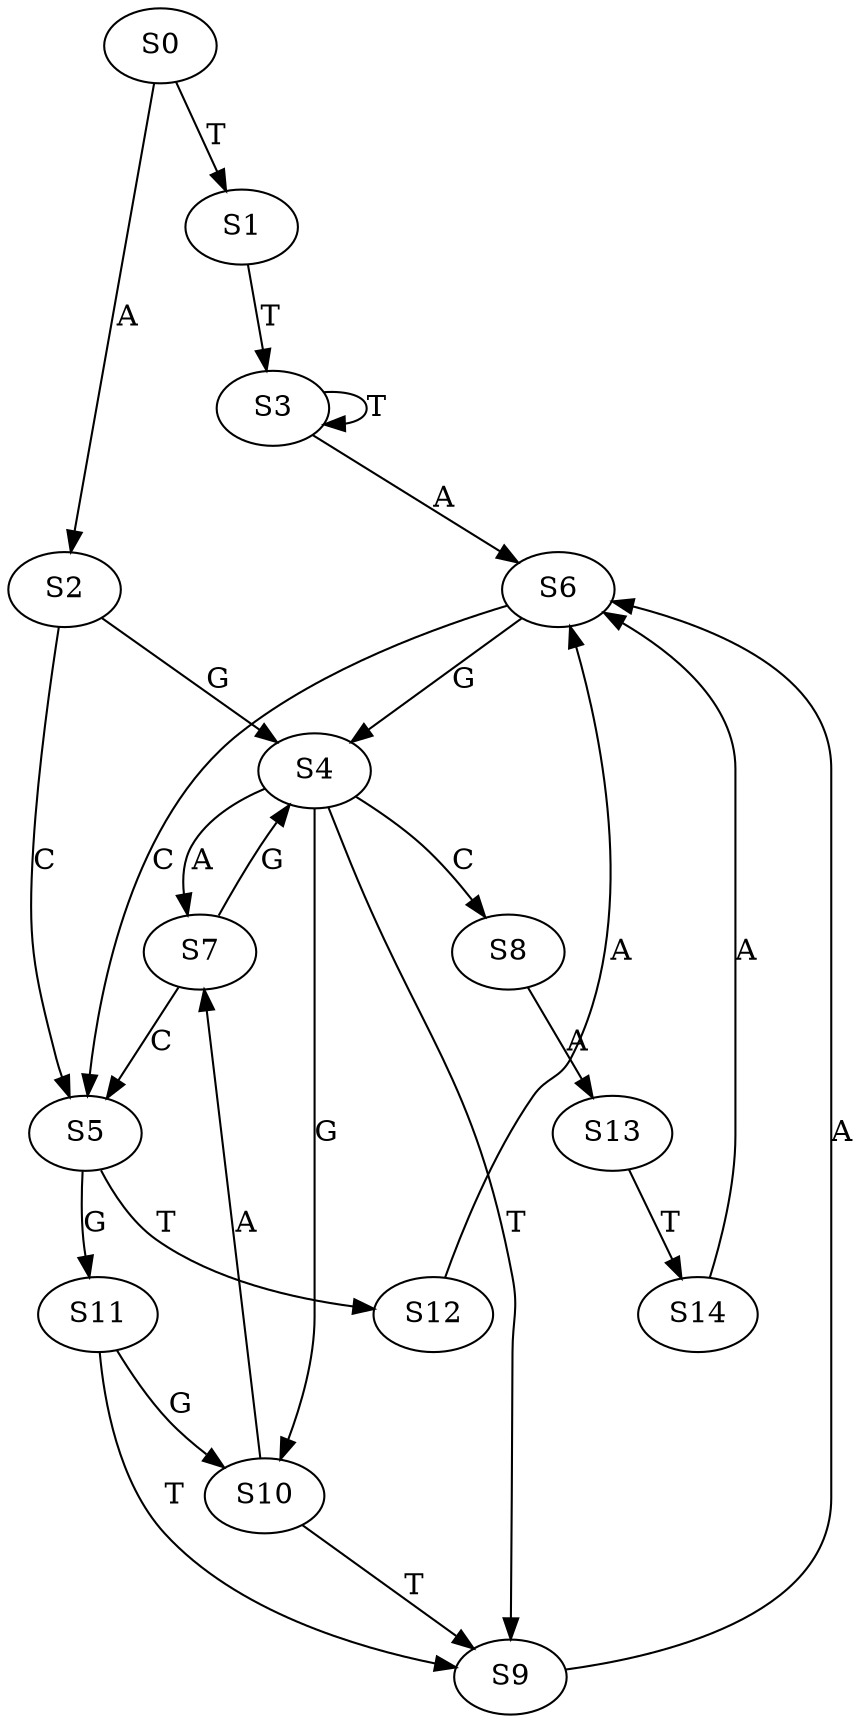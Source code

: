 strict digraph  {
	S0 -> S1 [ label = T ];
	S0 -> S2 [ label = A ];
	S1 -> S3 [ label = T ];
	S2 -> S4 [ label = G ];
	S2 -> S5 [ label = C ];
	S3 -> S6 [ label = A ];
	S3 -> S3 [ label = T ];
	S4 -> S7 [ label = A ];
	S4 -> S8 [ label = C ];
	S4 -> S9 [ label = T ];
	S4 -> S10 [ label = G ];
	S5 -> S11 [ label = G ];
	S5 -> S12 [ label = T ];
	S6 -> S4 [ label = G ];
	S6 -> S5 [ label = C ];
	S7 -> S5 [ label = C ];
	S7 -> S4 [ label = G ];
	S8 -> S13 [ label = A ];
	S9 -> S6 [ label = A ];
	S10 -> S9 [ label = T ];
	S10 -> S7 [ label = A ];
	S11 -> S9 [ label = T ];
	S11 -> S10 [ label = G ];
	S12 -> S6 [ label = A ];
	S13 -> S14 [ label = T ];
	S14 -> S6 [ label = A ];
}
